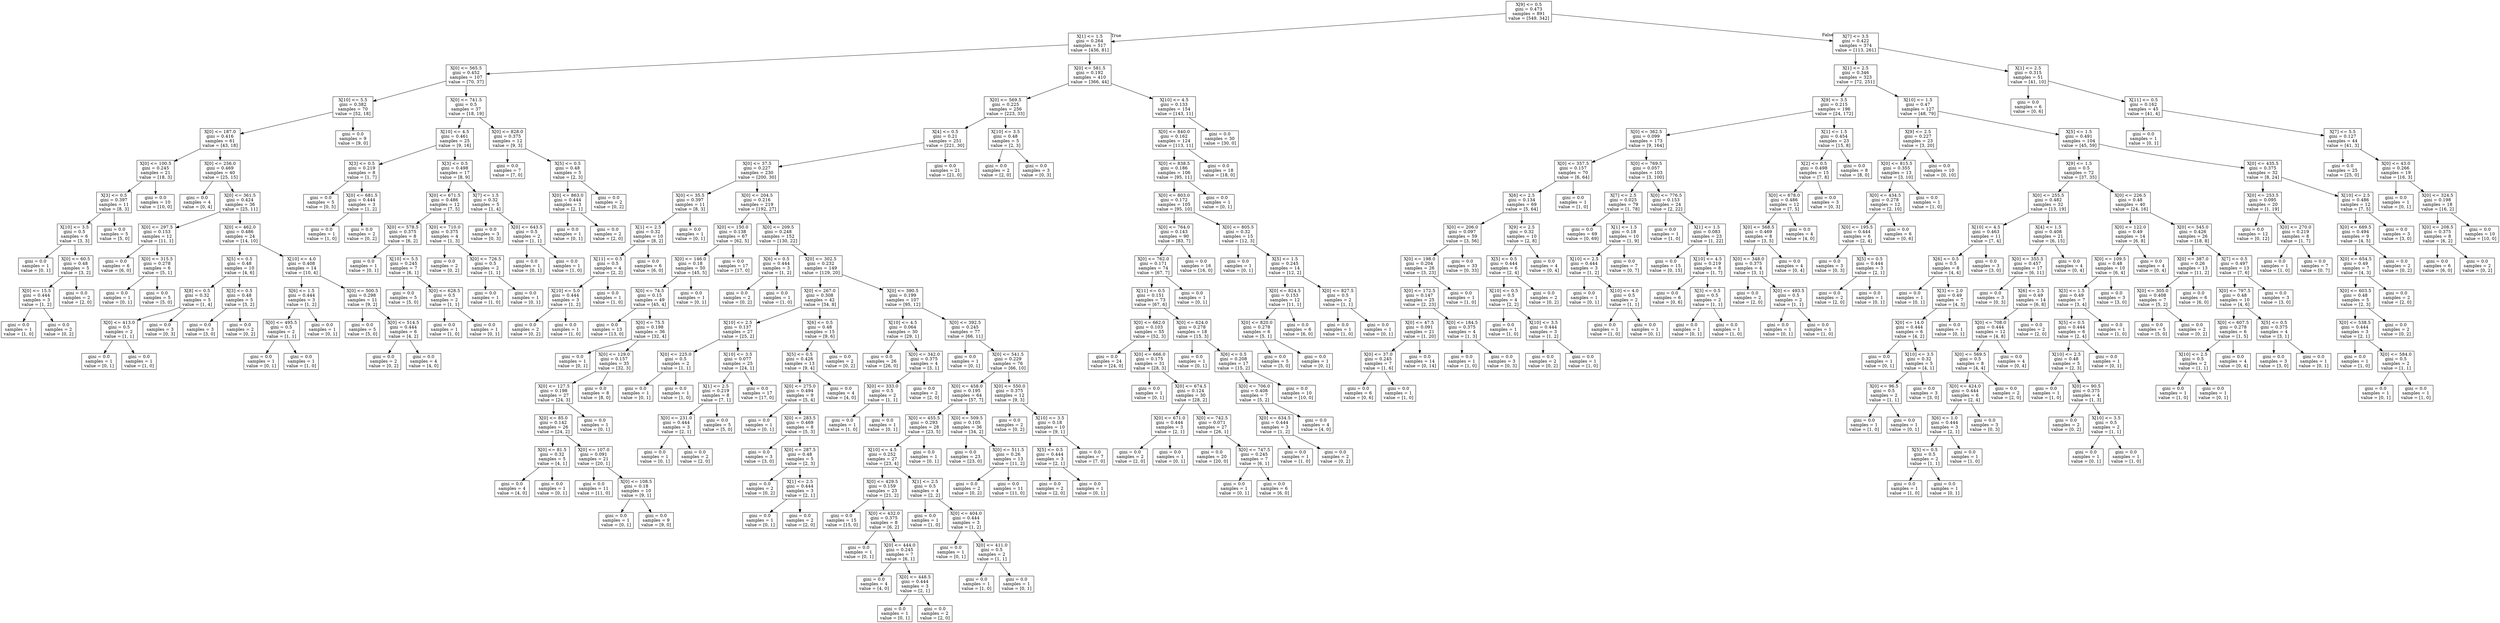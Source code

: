 digraph Tree {
node [shape=box] ;
0 [label="X[9] <= 0.5\ngini = 0.473\nsamples = 891\nvalue = [549, 342]"] ;
1 [label="X[1] <= 1.5\ngini = 0.264\nsamples = 517\nvalue = [436, 81]"] ;
0 -> 1 [labeldistance=2.5, labelangle=45, headlabel="True"] ;
2 [label="X[0] <= 565.5\ngini = 0.452\nsamples = 107\nvalue = [70, 37]"] ;
1 -> 2 ;
3 [label="X[10] <= 5.5\ngini = 0.382\nsamples = 70\nvalue = [52, 18]"] ;
2 -> 3 ;
4 [label="X[0] <= 187.0\ngini = 0.416\nsamples = 61\nvalue = [43, 18]"] ;
3 -> 4 ;
5 [label="X[0] <= 100.5\ngini = 0.245\nsamples = 21\nvalue = [18, 3]"] ;
4 -> 5 ;
6 [label="X[3] <= 0.5\ngini = 0.397\nsamples = 11\nvalue = [8, 3]"] ;
5 -> 6 ;
7 [label="X[10] <= 3.5\ngini = 0.5\nsamples = 6\nvalue = [3, 3]"] ;
6 -> 7 ;
8 [label="gini = 0.0\nsamples = 1\nvalue = [0, 1]"] ;
7 -> 8 ;
9 [label="X[0] <= 60.5\ngini = 0.48\nsamples = 5\nvalue = [3, 2]"] ;
7 -> 9 ;
10 [label="X[0] <= 15.5\ngini = 0.444\nsamples = 3\nvalue = [1, 2]"] ;
9 -> 10 ;
11 [label="gini = 0.0\nsamples = 1\nvalue = [1, 0]"] ;
10 -> 11 ;
12 [label="gini = 0.0\nsamples = 2\nvalue = [0, 2]"] ;
10 -> 12 ;
13 [label="gini = 0.0\nsamples = 2\nvalue = [2, 0]"] ;
9 -> 13 ;
14 [label="gini = 0.0\nsamples = 5\nvalue = [5, 0]"] ;
6 -> 14 ;
15 [label="gini = 0.0\nsamples = 10\nvalue = [10, 0]"] ;
5 -> 15 ;
16 [label="X[0] <= 256.0\ngini = 0.469\nsamples = 40\nvalue = [25, 15]"] ;
4 -> 16 ;
17 [label="gini = 0.0\nsamples = 4\nvalue = [0, 4]"] ;
16 -> 17 ;
18 [label="X[0] <= 361.5\ngini = 0.424\nsamples = 36\nvalue = [25, 11]"] ;
16 -> 18 ;
19 [label="X[0] <= 297.5\ngini = 0.153\nsamples = 12\nvalue = [11, 1]"] ;
18 -> 19 ;
20 [label="gini = 0.0\nsamples = 6\nvalue = [6, 0]"] ;
19 -> 20 ;
21 [label="X[0] <= 315.5\ngini = 0.278\nsamples = 6\nvalue = [5, 1]"] ;
19 -> 21 ;
22 [label="gini = 0.0\nsamples = 1\nvalue = [0, 1]"] ;
21 -> 22 ;
23 [label="gini = 0.0\nsamples = 5\nvalue = [5, 0]"] ;
21 -> 23 ;
24 [label="X[0] <= 462.0\ngini = 0.486\nsamples = 24\nvalue = [14, 10]"] ;
18 -> 24 ;
25 [label="X[5] <= 0.5\ngini = 0.48\nsamples = 10\nvalue = [4, 6]"] ;
24 -> 25 ;
26 [label="X[8] <= 0.5\ngini = 0.32\nsamples = 5\nvalue = [1, 4]"] ;
25 -> 26 ;
27 [label="X[0] <= 413.0\ngini = 0.5\nsamples = 2\nvalue = [1, 1]"] ;
26 -> 27 ;
28 [label="gini = 0.0\nsamples = 1\nvalue = [0, 1]"] ;
27 -> 28 ;
29 [label="gini = 0.0\nsamples = 1\nvalue = [1, 0]"] ;
27 -> 29 ;
30 [label="gini = 0.0\nsamples = 3\nvalue = [0, 3]"] ;
26 -> 30 ;
31 [label="X[3] <= 0.5\ngini = 0.48\nsamples = 5\nvalue = [3, 2]"] ;
25 -> 31 ;
32 [label="gini = 0.0\nsamples = 3\nvalue = [3, 0]"] ;
31 -> 32 ;
33 [label="gini = 0.0\nsamples = 2\nvalue = [0, 2]"] ;
31 -> 33 ;
34 [label="X[10] <= 4.0\ngini = 0.408\nsamples = 14\nvalue = [10, 4]"] ;
24 -> 34 ;
35 [label="X[6] <= 1.5\ngini = 0.444\nsamples = 3\nvalue = [1, 2]"] ;
34 -> 35 ;
36 [label="X[0] <= 495.5\ngini = 0.5\nsamples = 2\nvalue = [1, 1]"] ;
35 -> 36 ;
37 [label="gini = 0.0\nsamples = 1\nvalue = [0, 1]"] ;
36 -> 37 ;
38 [label="gini = 0.0\nsamples = 1\nvalue = [1, 0]"] ;
36 -> 38 ;
39 [label="gini = 0.0\nsamples = 1\nvalue = [0, 1]"] ;
35 -> 39 ;
40 [label="X[0] <= 500.5\ngini = 0.298\nsamples = 11\nvalue = [9, 2]"] ;
34 -> 40 ;
41 [label="gini = 0.0\nsamples = 5\nvalue = [5, 0]"] ;
40 -> 41 ;
42 [label="X[0] <= 514.5\ngini = 0.444\nsamples = 6\nvalue = [4, 2]"] ;
40 -> 42 ;
43 [label="gini = 0.0\nsamples = 2\nvalue = [0, 2]"] ;
42 -> 43 ;
44 [label="gini = 0.0\nsamples = 4\nvalue = [4, 0]"] ;
42 -> 44 ;
45 [label="gini = 0.0\nsamples = 9\nvalue = [9, 0]"] ;
3 -> 45 ;
46 [label="X[0] <= 741.5\ngini = 0.5\nsamples = 37\nvalue = [18, 19]"] ;
2 -> 46 ;
47 [label="X[10] <= 4.5\ngini = 0.461\nsamples = 25\nvalue = [9, 16]"] ;
46 -> 47 ;
48 [label="X[3] <= 0.5\ngini = 0.219\nsamples = 8\nvalue = [1, 7]"] ;
47 -> 48 ;
49 [label="gini = 0.0\nsamples = 5\nvalue = [0, 5]"] ;
48 -> 49 ;
50 [label="X[0] <= 681.5\ngini = 0.444\nsamples = 3\nvalue = [1, 2]"] ;
48 -> 50 ;
51 [label="gini = 0.0\nsamples = 1\nvalue = [1, 0]"] ;
50 -> 51 ;
52 [label="gini = 0.0\nsamples = 2\nvalue = [0, 2]"] ;
50 -> 52 ;
53 [label="X[3] <= 0.5\ngini = 0.498\nsamples = 17\nvalue = [8, 9]"] ;
47 -> 53 ;
54 [label="X[0] <= 671.5\ngini = 0.486\nsamples = 12\nvalue = [7, 5]"] ;
53 -> 54 ;
55 [label="X[0] <= 578.5\ngini = 0.375\nsamples = 8\nvalue = [6, 2]"] ;
54 -> 55 ;
56 [label="gini = 0.0\nsamples = 1\nvalue = [0, 1]"] ;
55 -> 56 ;
57 [label="X[10] <= 5.5\ngini = 0.245\nsamples = 7\nvalue = [6, 1]"] ;
55 -> 57 ;
58 [label="gini = 0.0\nsamples = 5\nvalue = [5, 0]"] ;
57 -> 58 ;
59 [label="X[0] <= 628.5\ngini = 0.5\nsamples = 2\nvalue = [1, 1]"] ;
57 -> 59 ;
60 [label="gini = 0.0\nsamples = 1\nvalue = [1, 0]"] ;
59 -> 60 ;
61 [label="gini = 0.0\nsamples = 1\nvalue = [0, 1]"] ;
59 -> 61 ;
62 [label="X[0] <= 710.0\ngini = 0.375\nsamples = 4\nvalue = [1, 3]"] ;
54 -> 62 ;
63 [label="gini = 0.0\nsamples = 2\nvalue = [0, 2]"] ;
62 -> 63 ;
64 [label="X[0] <= 726.5\ngini = 0.5\nsamples = 2\nvalue = [1, 1]"] ;
62 -> 64 ;
65 [label="gini = 0.0\nsamples = 1\nvalue = [1, 0]"] ;
64 -> 65 ;
66 [label="gini = 0.0\nsamples = 1\nvalue = [0, 1]"] ;
64 -> 66 ;
67 [label="X[7] <= 1.5\ngini = 0.32\nsamples = 5\nvalue = [1, 4]"] ;
53 -> 67 ;
68 [label="gini = 0.0\nsamples = 3\nvalue = [0, 3]"] ;
67 -> 68 ;
69 [label="X[0] <= 643.5\ngini = 0.5\nsamples = 2\nvalue = [1, 1]"] ;
67 -> 69 ;
70 [label="gini = 0.0\nsamples = 1\nvalue = [0, 1]"] ;
69 -> 70 ;
71 [label="gini = 0.0\nsamples = 1\nvalue = [1, 0]"] ;
69 -> 71 ;
72 [label="X[0] <= 828.0\ngini = 0.375\nsamples = 12\nvalue = [9, 3]"] ;
46 -> 72 ;
73 [label="gini = 0.0\nsamples = 7\nvalue = [7, 0]"] ;
72 -> 73 ;
74 [label="X[5] <= 0.5\ngini = 0.48\nsamples = 5\nvalue = [2, 3]"] ;
72 -> 74 ;
75 [label="X[0] <= 863.0\ngini = 0.444\nsamples = 3\nvalue = [2, 1]"] ;
74 -> 75 ;
76 [label="gini = 0.0\nsamples = 1\nvalue = [0, 1]"] ;
75 -> 76 ;
77 [label="gini = 0.0\nsamples = 2\nvalue = [2, 0]"] ;
75 -> 77 ;
78 [label="gini = 0.0\nsamples = 2\nvalue = [0, 2]"] ;
74 -> 78 ;
79 [label="X[0] <= 581.5\ngini = 0.192\nsamples = 410\nvalue = [366, 44]"] ;
1 -> 79 ;
80 [label="X[0] <= 569.5\ngini = 0.225\nsamples = 256\nvalue = [223, 33]"] ;
79 -> 80 ;
81 [label="X[4] <= 0.5\ngini = 0.21\nsamples = 251\nvalue = [221, 30]"] ;
80 -> 81 ;
82 [label="X[0] <= 37.5\ngini = 0.227\nsamples = 230\nvalue = [200, 30]"] ;
81 -> 82 ;
83 [label="X[0] <= 35.5\ngini = 0.397\nsamples = 11\nvalue = [8, 3]"] ;
82 -> 83 ;
84 [label="X[1] <= 2.5\ngini = 0.32\nsamples = 10\nvalue = [8, 2]"] ;
83 -> 84 ;
85 [label="X[11] <= 0.5\ngini = 0.5\nsamples = 4\nvalue = [2, 2]"] ;
84 -> 85 ;
86 [label="X[10] <= 5.0\ngini = 0.444\nsamples = 3\nvalue = [1, 2]"] ;
85 -> 86 ;
87 [label="gini = 0.0\nsamples = 2\nvalue = [0, 2]"] ;
86 -> 87 ;
88 [label="gini = 0.0\nsamples = 1\nvalue = [1, 0]"] ;
86 -> 88 ;
89 [label="gini = 0.0\nsamples = 1\nvalue = [1, 0]"] ;
85 -> 89 ;
90 [label="gini = 0.0\nsamples = 6\nvalue = [6, 0]"] ;
84 -> 90 ;
91 [label="gini = 0.0\nsamples = 1\nvalue = [0, 1]"] ;
83 -> 91 ;
92 [label="X[0] <= 204.5\ngini = 0.216\nsamples = 219\nvalue = [192, 27]"] ;
82 -> 92 ;
93 [label="X[0] <= 150.0\ngini = 0.138\nsamples = 67\nvalue = [62, 5]"] ;
92 -> 93 ;
94 [label="X[0] <= 146.0\ngini = 0.18\nsamples = 50\nvalue = [45, 5]"] ;
93 -> 94 ;
95 [label="X[0] <= 74.5\ngini = 0.15\nsamples = 49\nvalue = [45, 4]"] ;
94 -> 95 ;
96 [label="gini = 0.0\nsamples = 13\nvalue = [13, 0]"] ;
95 -> 96 ;
97 [label="X[0] <= 75.5\ngini = 0.198\nsamples = 36\nvalue = [32, 4]"] ;
95 -> 97 ;
98 [label="gini = 0.0\nsamples = 1\nvalue = [0, 1]"] ;
97 -> 98 ;
99 [label="X[0] <= 129.0\ngini = 0.157\nsamples = 35\nvalue = [32, 3]"] ;
97 -> 99 ;
100 [label="X[0] <= 127.5\ngini = 0.198\nsamples = 27\nvalue = [24, 3]"] ;
99 -> 100 ;
101 [label="X[0] <= 85.0\ngini = 0.142\nsamples = 26\nvalue = [24, 2]"] ;
100 -> 101 ;
102 [label="X[0] <= 81.5\ngini = 0.32\nsamples = 5\nvalue = [4, 1]"] ;
101 -> 102 ;
103 [label="gini = 0.0\nsamples = 4\nvalue = [4, 0]"] ;
102 -> 103 ;
104 [label="gini = 0.0\nsamples = 1\nvalue = [0, 1]"] ;
102 -> 104 ;
105 [label="X[0] <= 107.0\ngini = 0.091\nsamples = 21\nvalue = [20, 1]"] ;
101 -> 105 ;
106 [label="gini = 0.0\nsamples = 11\nvalue = [11, 0]"] ;
105 -> 106 ;
107 [label="X[0] <= 108.5\ngini = 0.18\nsamples = 10\nvalue = [9, 1]"] ;
105 -> 107 ;
108 [label="gini = 0.0\nsamples = 1\nvalue = [0, 1]"] ;
107 -> 108 ;
109 [label="gini = 0.0\nsamples = 9\nvalue = [9, 0]"] ;
107 -> 109 ;
110 [label="gini = 0.0\nsamples = 1\nvalue = [0, 1]"] ;
100 -> 110 ;
111 [label="gini = 0.0\nsamples = 8\nvalue = [8, 0]"] ;
99 -> 111 ;
112 [label="gini = 0.0\nsamples = 1\nvalue = [0, 1]"] ;
94 -> 112 ;
113 [label="gini = 0.0\nsamples = 17\nvalue = [17, 0]"] ;
93 -> 113 ;
114 [label="X[0] <= 209.5\ngini = 0.248\nsamples = 152\nvalue = [130, 22]"] ;
92 -> 114 ;
115 [label="X[6] <= 0.5\ngini = 0.444\nsamples = 3\nvalue = [1, 2]"] ;
114 -> 115 ;
116 [label="gini = 0.0\nsamples = 2\nvalue = [0, 2]"] ;
115 -> 116 ;
117 [label="gini = 0.0\nsamples = 1\nvalue = [1, 0]"] ;
115 -> 117 ;
118 [label="X[0] <= 302.5\ngini = 0.232\nsamples = 149\nvalue = [129, 20]"] ;
114 -> 118 ;
119 [label="X[0] <= 267.0\ngini = 0.308\nsamples = 42\nvalue = [34, 8]"] ;
118 -> 119 ;
120 [label="X[10] <= 2.5\ngini = 0.137\nsamples = 27\nvalue = [25, 2]"] ;
119 -> 120 ;
121 [label="X[0] <= 225.0\ngini = 0.5\nsamples = 2\nvalue = [1, 1]"] ;
120 -> 121 ;
122 [label="gini = 0.0\nsamples = 1\nvalue = [0, 1]"] ;
121 -> 122 ;
123 [label="gini = 0.0\nsamples = 1\nvalue = [1, 0]"] ;
121 -> 123 ;
124 [label="X[10] <= 3.5\ngini = 0.077\nsamples = 25\nvalue = [24, 1]"] ;
120 -> 124 ;
125 [label="X[1] <= 2.5\ngini = 0.219\nsamples = 8\nvalue = [7, 1]"] ;
124 -> 125 ;
126 [label="X[0] <= 231.0\ngini = 0.444\nsamples = 3\nvalue = [2, 1]"] ;
125 -> 126 ;
127 [label="gini = 0.0\nsamples = 1\nvalue = [0, 1]"] ;
126 -> 127 ;
128 [label="gini = 0.0\nsamples = 2\nvalue = [2, 0]"] ;
126 -> 128 ;
129 [label="gini = 0.0\nsamples = 5\nvalue = [5, 0]"] ;
125 -> 129 ;
130 [label="gini = 0.0\nsamples = 17\nvalue = [17, 0]"] ;
124 -> 130 ;
131 [label="X[6] <= 0.5\ngini = 0.48\nsamples = 15\nvalue = [9, 6]"] ;
119 -> 131 ;
132 [label="X[5] <= 0.5\ngini = 0.426\nsamples = 13\nvalue = [9, 4]"] ;
131 -> 132 ;
133 [label="X[0] <= 275.0\ngini = 0.494\nsamples = 9\nvalue = [5, 4]"] ;
132 -> 133 ;
134 [label="gini = 0.0\nsamples = 1\nvalue = [0, 1]"] ;
133 -> 134 ;
135 [label="X[0] <= 283.5\ngini = 0.469\nsamples = 8\nvalue = [5, 3]"] ;
133 -> 135 ;
136 [label="gini = 0.0\nsamples = 3\nvalue = [3, 0]"] ;
135 -> 136 ;
137 [label="X[0] <= 287.5\ngini = 0.48\nsamples = 5\nvalue = [2, 3]"] ;
135 -> 137 ;
138 [label="gini = 0.0\nsamples = 2\nvalue = [0, 2]"] ;
137 -> 138 ;
139 [label="X[1] <= 2.5\ngini = 0.444\nsamples = 3\nvalue = [2, 1]"] ;
137 -> 139 ;
140 [label="gini = 0.0\nsamples = 1\nvalue = [0, 1]"] ;
139 -> 140 ;
141 [label="gini = 0.0\nsamples = 2\nvalue = [2, 0]"] ;
139 -> 141 ;
142 [label="gini = 0.0\nsamples = 4\nvalue = [4, 0]"] ;
132 -> 142 ;
143 [label="gini = 0.0\nsamples = 2\nvalue = [0, 2]"] ;
131 -> 143 ;
144 [label="X[0] <= 390.5\ngini = 0.199\nsamples = 107\nvalue = [95, 12]"] ;
118 -> 144 ;
145 [label="X[10] <= 4.5\ngini = 0.064\nsamples = 30\nvalue = [29, 1]"] ;
144 -> 145 ;
146 [label="gini = 0.0\nsamples = 26\nvalue = [26, 0]"] ;
145 -> 146 ;
147 [label="X[0] <= 342.0\ngini = 0.375\nsamples = 4\nvalue = [3, 1]"] ;
145 -> 147 ;
148 [label="X[0] <= 333.0\ngini = 0.5\nsamples = 2\nvalue = [1, 1]"] ;
147 -> 148 ;
149 [label="gini = 0.0\nsamples = 1\nvalue = [1, 0]"] ;
148 -> 149 ;
150 [label="gini = 0.0\nsamples = 1\nvalue = [0, 1]"] ;
148 -> 150 ;
151 [label="gini = 0.0\nsamples = 2\nvalue = [2, 0]"] ;
147 -> 151 ;
152 [label="X[0] <= 392.5\ngini = 0.245\nsamples = 77\nvalue = [66, 11]"] ;
144 -> 152 ;
153 [label="gini = 0.0\nsamples = 1\nvalue = [0, 1]"] ;
152 -> 153 ;
154 [label="X[0] <= 541.5\ngini = 0.229\nsamples = 76\nvalue = [66, 10]"] ;
152 -> 154 ;
155 [label="X[0] <= 458.0\ngini = 0.195\nsamples = 64\nvalue = [57, 7]"] ;
154 -> 155 ;
156 [label="X[0] <= 455.5\ngini = 0.293\nsamples = 28\nvalue = [23, 5]"] ;
155 -> 156 ;
157 [label="X[10] <= 4.5\ngini = 0.252\nsamples = 27\nvalue = [23, 4]"] ;
156 -> 157 ;
158 [label="X[0] <= 429.5\ngini = 0.159\nsamples = 23\nvalue = [21, 2]"] ;
157 -> 158 ;
159 [label="gini = 0.0\nsamples = 15\nvalue = [15, 0]"] ;
158 -> 159 ;
160 [label="X[0] <= 432.0\ngini = 0.375\nsamples = 8\nvalue = [6, 2]"] ;
158 -> 160 ;
161 [label="gini = 0.0\nsamples = 1\nvalue = [0, 1]"] ;
160 -> 161 ;
162 [label="X[0] <= 444.0\ngini = 0.245\nsamples = 7\nvalue = [6, 1]"] ;
160 -> 162 ;
163 [label="gini = 0.0\nsamples = 4\nvalue = [4, 0]"] ;
162 -> 163 ;
164 [label="X[0] <= 448.5\ngini = 0.444\nsamples = 3\nvalue = [2, 1]"] ;
162 -> 164 ;
165 [label="gini = 0.0\nsamples = 1\nvalue = [0, 1]"] ;
164 -> 165 ;
166 [label="gini = 0.0\nsamples = 2\nvalue = [2, 0]"] ;
164 -> 166 ;
167 [label="X[1] <= 2.5\ngini = 0.5\nsamples = 4\nvalue = [2, 2]"] ;
157 -> 167 ;
168 [label="gini = 0.0\nsamples = 1\nvalue = [1, 0]"] ;
167 -> 168 ;
169 [label="X[0] <= 404.0\ngini = 0.444\nsamples = 3\nvalue = [1, 2]"] ;
167 -> 169 ;
170 [label="gini = 0.0\nsamples = 1\nvalue = [0, 1]"] ;
169 -> 170 ;
171 [label="X[0] <= 411.0\ngini = 0.5\nsamples = 2\nvalue = [1, 1]"] ;
169 -> 171 ;
172 [label="gini = 0.0\nsamples = 1\nvalue = [1, 0]"] ;
171 -> 172 ;
173 [label="gini = 0.0\nsamples = 1\nvalue = [0, 1]"] ;
171 -> 173 ;
174 [label="gini = 0.0\nsamples = 1\nvalue = [0, 1]"] ;
156 -> 174 ;
175 [label="X[0] <= 509.5\ngini = 0.105\nsamples = 36\nvalue = [34, 2]"] ;
155 -> 175 ;
176 [label="gini = 0.0\nsamples = 23\nvalue = [23, 0]"] ;
175 -> 176 ;
177 [label="X[0] <= 511.5\ngini = 0.26\nsamples = 13\nvalue = [11, 2]"] ;
175 -> 177 ;
178 [label="gini = 0.0\nsamples = 2\nvalue = [0, 2]"] ;
177 -> 178 ;
179 [label="gini = 0.0\nsamples = 11\nvalue = [11, 0]"] ;
177 -> 179 ;
180 [label="X[0] <= 550.0\ngini = 0.375\nsamples = 12\nvalue = [9, 3]"] ;
154 -> 180 ;
181 [label="gini = 0.0\nsamples = 2\nvalue = [0, 2]"] ;
180 -> 181 ;
182 [label="X[10] <= 3.5\ngini = 0.18\nsamples = 10\nvalue = [9, 1]"] ;
180 -> 182 ;
183 [label="X[5] <= 0.5\ngini = 0.444\nsamples = 3\nvalue = [2, 1]"] ;
182 -> 183 ;
184 [label="gini = 0.0\nsamples = 2\nvalue = [2, 0]"] ;
183 -> 184 ;
185 [label="gini = 0.0\nsamples = 1\nvalue = [0, 1]"] ;
183 -> 185 ;
186 [label="gini = 0.0\nsamples = 7\nvalue = [7, 0]"] ;
182 -> 186 ;
187 [label="gini = 0.0\nsamples = 21\nvalue = [21, 0]"] ;
81 -> 187 ;
188 [label="X[10] <= 3.5\ngini = 0.48\nsamples = 5\nvalue = [2, 3]"] ;
80 -> 188 ;
189 [label="gini = 0.0\nsamples = 2\nvalue = [2, 0]"] ;
188 -> 189 ;
190 [label="gini = 0.0\nsamples = 3\nvalue = [0, 3]"] ;
188 -> 190 ;
191 [label="X[10] <= 4.5\ngini = 0.133\nsamples = 154\nvalue = [143, 11]"] ;
79 -> 191 ;
192 [label="X[0] <= 840.0\ngini = 0.162\nsamples = 124\nvalue = [113, 11]"] ;
191 -> 192 ;
193 [label="X[0] <= 838.5\ngini = 0.186\nsamples = 106\nvalue = [95, 11]"] ;
192 -> 193 ;
194 [label="X[0] <= 803.0\ngini = 0.172\nsamples = 105\nvalue = [95, 10]"] ;
193 -> 194 ;
195 [label="X[0] <= 764.0\ngini = 0.143\nsamples = 90\nvalue = [83, 7]"] ;
194 -> 195 ;
196 [label="X[0] <= 762.0\ngini = 0.171\nsamples = 74\nvalue = [67, 7]"] ;
195 -> 196 ;
197 [label="X[11] <= 0.5\ngini = 0.151\nsamples = 73\nvalue = [67, 6]"] ;
196 -> 197 ;
198 [label="X[0] <= 662.0\ngini = 0.103\nsamples = 55\nvalue = [52, 3]"] ;
197 -> 198 ;
199 [label="gini = 0.0\nsamples = 24\nvalue = [24, 0]"] ;
198 -> 199 ;
200 [label="X[0] <= 666.0\ngini = 0.175\nsamples = 31\nvalue = [28, 3]"] ;
198 -> 200 ;
201 [label="gini = 0.0\nsamples = 1\nvalue = [0, 1]"] ;
200 -> 201 ;
202 [label="X[0] <= 674.5\ngini = 0.124\nsamples = 30\nvalue = [28, 2]"] ;
200 -> 202 ;
203 [label="X[0] <= 671.0\ngini = 0.444\nsamples = 3\nvalue = [2, 1]"] ;
202 -> 203 ;
204 [label="gini = 0.0\nsamples = 2\nvalue = [2, 0]"] ;
203 -> 204 ;
205 [label="gini = 0.0\nsamples = 1\nvalue = [0, 1]"] ;
203 -> 205 ;
206 [label="X[0] <= 742.5\ngini = 0.071\nsamples = 27\nvalue = [26, 1]"] ;
202 -> 206 ;
207 [label="gini = 0.0\nsamples = 20\nvalue = [20, 0]"] ;
206 -> 207 ;
208 [label="X[0] <= 747.5\ngini = 0.245\nsamples = 7\nvalue = [6, 1]"] ;
206 -> 208 ;
209 [label="gini = 0.0\nsamples = 1\nvalue = [0, 1]"] ;
208 -> 209 ;
210 [label="gini = 0.0\nsamples = 6\nvalue = [6, 0]"] ;
208 -> 210 ;
211 [label="X[0] <= 624.0\ngini = 0.278\nsamples = 18\nvalue = [15, 3]"] ;
197 -> 211 ;
212 [label="gini = 0.0\nsamples = 1\nvalue = [0, 1]"] ;
211 -> 212 ;
213 [label="X[6] <= 0.5\ngini = 0.208\nsamples = 17\nvalue = [15, 2]"] ;
211 -> 213 ;
214 [label="X[0] <= 706.0\ngini = 0.408\nsamples = 7\nvalue = [5, 2]"] ;
213 -> 214 ;
215 [label="X[0] <= 634.5\ngini = 0.444\nsamples = 3\nvalue = [1, 2]"] ;
214 -> 215 ;
216 [label="gini = 0.0\nsamples = 1\nvalue = [1, 0]"] ;
215 -> 216 ;
217 [label="gini = 0.0\nsamples = 2\nvalue = [0, 2]"] ;
215 -> 217 ;
218 [label="gini = 0.0\nsamples = 4\nvalue = [4, 0]"] ;
214 -> 218 ;
219 [label="gini = 0.0\nsamples = 10\nvalue = [10, 0]"] ;
213 -> 219 ;
220 [label="gini = 0.0\nsamples = 1\nvalue = [0, 1]"] ;
196 -> 220 ;
221 [label="gini = 0.0\nsamples = 16\nvalue = [16, 0]"] ;
195 -> 221 ;
222 [label="X[0] <= 805.5\ngini = 0.32\nsamples = 15\nvalue = [12, 3]"] ;
194 -> 222 ;
223 [label="gini = 0.0\nsamples = 1\nvalue = [0, 1]"] ;
222 -> 223 ;
224 [label="X[5] <= 1.5\ngini = 0.245\nsamples = 14\nvalue = [12, 2]"] ;
222 -> 224 ;
225 [label="X[0] <= 824.5\ngini = 0.153\nsamples = 12\nvalue = [11, 1]"] ;
224 -> 225 ;
226 [label="X[0] <= 820.0\ngini = 0.278\nsamples = 6\nvalue = [5, 1]"] ;
225 -> 226 ;
227 [label="gini = 0.0\nsamples = 5\nvalue = [5, 0]"] ;
226 -> 227 ;
228 [label="gini = 0.0\nsamples = 1\nvalue = [0, 1]"] ;
226 -> 228 ;
229 [label="gini = 0.0\nsamples = 6\nvalue = [6, 0]"] ;
225 -> 229 ;
230 [label="X[0] <= 827.5\ngini = 0.5\nsamples = 2\nvalue = [1, 1]"] ;
224 -> 230 ;
231 [label="gini = 0.0\nsamples = 1\nvalue = [1, 0]"] ;
230 -> 231 ;
232 [label="gini = 0.0\nsamples = 1\nvalue = [0, 1]"] ;
230 -> 232 ;
233 [label="gini = 0.0\nsamples = 1\nvalue = [0, 1]"] ;
193 -> 233 ;
234 [label="gini = 0.0\nsamples = 18\nvalue = [18, 0]"] ;
192 -> 234 ;
235 [label="gini = 0.0\nsamples = 30\nvalue = [30, 0]"] ;
191 -> 235 ;
236 [label="X[7] <= 3.5\ngini = 0.422\nsamples = 374\nvalue = [113, 261]"] ;
0 -> 236 [labeldistance=2.5, labelangle=-45, headlabel="False"] ;
237 [label="X[1] <= 2.5\ngini = 0.346\nsamples = 323\nvalue = [72, 251]"] ;
236 -> 237 ;
238 [label="X[9] <= 3.5\ngini = 0.215\nsamples = 196\nvalue = [24, 172]"] ;
237 -> 238 ;
239 [label="X[0] <= 362.5\ngini = 0.099\nsamples = 173\nvalue = [9, 164]"] ;
238 -> 239 ;
240 [label="X[0] <= 357.5\ngini = 0.157\nsamples = 70\nvalue = [6, 64]"] ;
239 -> 240 ;
241 [label="X[6] <= 2.5\ngini = 0.134\nsamples = 69\nvalue = [5, 64]"] ;
240 -> 241 ;
242 [label="X[0] <= 206.0\ngini = 0.097\nsamples = 59\nvalue = [3, 56]"] ;
241 -> 242 ;
243 [label="X[0] <= 198.0\ngini = 0.204\nsamples = 26\nvalue = [3, 23]"] ;
242 -> 243 ;
244 [label="X[0] <= 172.5\ngini = 0.147\nsamples = 25\nvalue = [2, 23]"] ;
243 -> 244 ;
245 [label="X[0] <= 47.5\ngini = 0.091\nsamples = 21\nvalue = [1, 20]"] ;
244 -> 245 ;
246 [label="X[0] <= 37.0\ngini = 0.245\nsamples = 7\nvalue = [1, 6]"] ;
245 -> 246 ;
247 [label="gini = 0.0\nsamples = 6\nvalue = [0, 6]"] ;
246 -> 247 ;
248 [label="gini = 0.0\nsamples = 1\nvalue = [1, 0]"] ;
246 -> 248 ;
249 [label="gini = 0.0\nsamples = 14\nvalue = [0, 14]"] ;
245 -> 249 ;
250 [label="X[0] <= 184.5\ngini = 0.375\nsamples = 4\nvalue = [1, 3]"] ;
244 -> 250 ;
251 [label="gini = 0.0\nsamples = 1\nvalue = [1, 0]"] ;
250 -> 251 ;
252 [label="gini = 0.0\nsamples = 3\nvalue = [0, 3]"] ;
250 -> 252 ;
253 [label="gini = 0.0\nsamples = 1\nvalue = [1, 0]"] ;
243 -> 253 ;
254 [label="gini = 0.0\nsamples = 33\nvalue = [0, 33]"] ;
242 -> 254 ;
255 [label="X[9] <= 2.5\ngini = 0.32\nsamples = 10\nvalue = [2, 8]"] ;
241 -> 255 ;
256 [label="X[5] <= 0.5\ngini = 0.444\nsamples = 6\nvalue = [2, 4]"] ;
255 -> 256 ;
257 [label="X[10] <= 0.5\ngini = 0.5\nsamples = 4\nvalue = [2, 2]"] ;
256 -> 257 ;
258 [label="gini = 0.0\nsamples = 1\nvalue = [1, 0]"] ;
257 -> 258 ;
259 [label="X[10] <= 3.5\ngini = 0.444\nsamples = 3\nvalue = [1, 2]"] ;
257 -> 259 ;
260 [label="gini = 0.0\nsamples = 2\nvalue = [0, 2]"] ;
259 -> 260 ;
261 [label="gini = 0.0\nsamples = 1\nvalue = [1, 0]"] ;
259 -> 261 ;
262 [label="gini = 0.0\nsamples = 2\nvalue = [0, 2]"] ;
256 -> 262 ;
263 [label="gini = 0.0\nsamples = 4\nvalue = [0, 4]"] ;
255 -> 263 ;
264 [label="gini = 0.0\nsamples = 1\nvalue = [1, 0]"] ;
240 -> 264 ;
265 [label="X[0] <= 769.5\ngini = 0.057\nsamples = 103\nvalue = [3, 100]"] ;
239 -> 265 ;
266 [label="X[7] <= 2.5\ngini = 0.025\nsamples = 79\nvalue = [1, 78]"] ;
265 -> 266 ;
267 [label="gini = 0.0\nsamples = 69\nvalue = [0, 69]"] ;
266 -> 267 ;
268 [label="X[1] <= 1.5\ngini = 0.18\nsamples = 10\nvalue = [1, 9]"] ;
266 -> 268 ;
269 [label="X[10] <= 2.5\ngini = 0.444\nsamples = 3\nvalue = [1, 2]"] ;
268 -> 269 ;
270 [label="gini = 0.0\nsamples = 1\nvalue = [0, 1]"] ;
269 -> 270 ;
271 [label="X[10] <= 4.0\ngini = 0.5\nsamples = 2\nvalue = [1, 1]"] ;
269 -> 271 ;
272 [label="gini = 0.0\nsamples = 1\nvalue = [1, 0]"] ;
271 -> 272 ;
273 [label="gini = 0.0\nsamples = 1\nvalue = [0, 1]"] ;
271 -> 273 ;
274 [label="gini = 0.0\nsamples = 7\nvalue = [0, 7]"] ;
268 -> 274 ;
275 [label="X[0] <= 776.5\ngini = 0.153\nsamples = 24\nvalue = [2, 22]"] ;
265 -> 275 ;
276 [label="gini = 0.0\nsamples = 1\nvalue = [1, 0]"] ;
275 -> 276 ;
277 [label="X[1] <= 1.5\ngini = 0.083\nsamples = 23\nvalue = [1, 22]"] ;
275 -> 277 ;
278 [label="gini = 0.0\nsamples = 15\nvalue = [0, 15]"] ;
277 -> 278 ;
279 [label="X[10] <= 4.5\ngini = 0.219\nsamples = 8\nvalue = [1, 7]"] ;
277 -> 279 ;
280 [label="gini = 0.0\nsamples = 6\nvalue = [0, 6]"] ;
279 -> 280 ;
281 [label="X[3] <= 0.5\ngini = 0.5\nsamples = 2\nvalue = [1, 1]"] ;
279 -> 281 ;
282 [label="gini = 0.0\nsamples = 1\nvalue = [0, 1]"] ;
281 -> 282 ;
283 [label="gini = 0.0\nsamples = 1\nvalue = [1, 0]"] ;
281 -> 283 ;
284 [label="X[1] <= 1.5\ngini = 0.454\nsamples = 23\nvalue = [15, 8]"] ;
238 -> 284 ;
285 [label="X[2] <= 0.5\ngini = 0.498\nsamples = 15\nvalue = [7, 8]"] ;
284 -> 285 ;
286 [label="X[0] <= 678.0\ngini = 0.486\nsamples = 12\nvalue = [7, 5]"] ;
285 -> 286 ;
287 [label="X[0] <= 568.5\ngini = 0.469\nsamples = 8\nvalue = [3, 5]"] ;
286 -> 287 ;
288 [label="X[0] <= 348.0\ngini = 0.375\nsamples = 4\nvalue = [3, 1]"] ;
287 -> 288 ;
289 [label="gini = 0.0\nsamples = 2\nvalue = [2, 0]"] ;
288 -> 289 ;
290 [label="X[0] <= 493.5\ngini = 0.5\nsamples = 2\nvalue = [1, 1]"] ;
288 -> 290 ;
291 [label="gini = 0.0\nsamples = 1\nvalue = [0, 1]"] ;
290 -> 291 ;
292 [label="gini = 0.0\nsamples = 1\nvalue = [1, 0]"] ;
290 -> 292 ;
293 [label="gini = 0.0\nsamples = 4\nvalue = [0, 4]"] ;
287 -> 293 ;
294 [label="gini = 0.0\nsamples = 4\nvalue = [4, 0]"] ;
286 -> 294 ;
295 [label="gini = 0.0\nsamples = 3\nvalue = [0, 3]"] ;
285 -> 295 ;
296 [label="gini = 0.0\nsamples = 8\nvalue = [8, 0]"] ;
284 -> 296 ;
297 [label="X[10] <= 1.5\ngini = 0.47\nsamples = 127\nvalue = [48, 79]"] ;
237 -> 297 ;
298 [label="X[9] <= 2.5\ngini = 0.227\nsamples = 23\nvalue = [3, 20]"] ;
297 -> 298 ;
299 [label="X[0] <= 815.5\ngini = 0.355\nsamples = 13\nvalue = [3, 10]"] ;
298 -> 299 ;
300 [label="X[0] <= 434.5\ngini = 0.278\nsamples = 12\nvalue = [2, 10]"] ;
299 -> 300 ;
301 [label="X[0] <= 195.5\ngini = 0.444\nsamples = 6\nvalue = [2, 4]"] ;
300 -> 301 ;
302 [label="gini = 0.0\nsamples = 3\nvalue = [0, 3]"] ;
301 -> 302 ;
303 [label="X[5] <= 0.5\ngini = 0.444\nsamples = 3\nvalue = [2, 1]"] ;
301 -> 303 ;
304 [label="gini = 0.0\nsamples = 2\nvalue = [2, 0]"] ;
303 -> 304 ;
305 [label="gini = 0.0\nsamples = 1\nvalue = [0, 1]"] ;
303 -> 305 ;
306 [label="gini = 0.0\nsamples = 6\nvalue = [0, 6]"] ;
300 -> 306 ;
307 [label="gini = 0.0\nsamples = 1\nvalue = [1, 0]"] ;
299 -> 307 ;
308 [label="gini = 0.0\nsamples = 10\nvalue = [0, 10]"] ;
298 -> 308 ;
309 [label="X[5] <= 1.5\ngini = 0.491\nsamples = 104\nvalue = [45, 59]"] ;
297 -> 309 ;
310 [label="X[9] <= 1.5\ngini = 0.5\nsamples = 72\nvalue = [37, 35]"] ;
309 -> 310 ;
311 [label="X[0] <= 255.5\ngini = 0.482\nsamples = 32\nvalue = [13, 19]"] ;
310 -> 311 ;
312 [label="X[10] <= 4.5\ngini = 0.463\nsamples = 11\nvalue = [7, 4]"] ;
311 -> 312 ;
313 [label="X[6] <= 0.5\ngini = 0.5\nsamples = 8\nvalue = [4, 4]"] ;
312 -> 313 ;
314 [label="gini = 0.0\nsamples = 1\nvalue = [0, 1]"] ;
313 -> 314 ;
315 [label="X[3] <= 2.0\ngini = 0.49\nsamples = 7\nvalue = [4, 3]"] ;
313 -> 315 ;
316 [label="X[0] <= 14.0\ngini = 0.444\nsamples = 6\nvalue = [4, 2]"] ;
315 -> 316 ;
317 [label="gini = 0.0\nsamples = 1\nvalue = [0, 1]"] ;
316 -> 317 ;
318 [label="X[10] <= 3.5\ngini = 0.32\nsamples = 5\nvalue = [4, 1]"] ;
316 -> 318 ;
319 [label="X[0] <= 96.5\ngini = 0.5\nsamples = 2\nvalue = [1, 1]"] ;
318 -> 319 ;
320 [label="gini = 0.0\nsamples = 1\nvalue = [1, 0]"] ;
319 -> 320 ;
321 [label="gini = 0.0\nsamples = 1\nvalue = [0, 1]"] ;
319 -> 321 ;
322 [label="gini = 0.0\nsamples = 3\nvalue = [3, 0]"] ;
318 -> 322 ;
323 [label="gini = 0.0\nsamples = 1\nvalue = [0, 1]"] ;
315 -> 323 ;
324 [label="gini = 0.0\nsamples = 3\nvalue = [3, 0]"] ;
312 -> 324 ;
325 [label="X[4] <= 1.5\ngini = 0.408\nsamples = 21\nvalue = [6, 15]"] ;
311 -> 325 ;
326 [label="X[0] <= 355.5\ngini = 0.457\nsamples = 17\nvalue = [6, 11]"] ;
325 -> 326 ;
327 [label="gini = 0.0\nsamples = 3\nvalue = [0, 3]"] ;
326 -> 327 ;
328 [label="X[6] <= 2.5\ngini = 0.49\nsamples = 14\nvalue = [6, 8]"] ;
326 -> 328 ;
329 [label="X[0] <= 708.0\ngini = 0.444\nsamples = 12\nvalue = [4, 8]"] ;
328 -> 329 ;
330 [label="X[0] <= 569.5\ngini = 0.5\nsamples = 8\nvalue = [4, 4]"] ;
329 -> 330 ;
331 [label="X[0] <= 424.0\ngini = 0.444\nsamples = 6\nvalue = [2, 4]"] ;
330 -> 331 ;
332 [label="X[6] <= 1.0\ngini = 0.444\nsamples = 3\nvalue = [2, 1]"] ;
331 -> 332 ;
333 [label="X[5] <= 0.5\ngini = 0.5\nsamples = 2\nvalue = [1, 1]"] ;
332 -> 333 ;
334 [label="gini = 0.0\nsamples = 1\nvalue = [1, 0]"] ;
333 -> 334 ;
335 [label="gini = 0.0\nsamples = 1\nvalue = [0, 1]"] ;
333 -> 335 ;
336 [label="gini = 0.0\nsamples = 1\nvalue = [1, 0]"] ;
332 -> 336 ;
337 [label="gini = 0.0\nsamples = 3\nvalue = [0, 3]"] ;
331 -> 337 ;
338 [label="gini = 0.0\nsamples = 2\nvalue = [2, 0]"] ;
330 -> 338 ;
339 [label="gini = 0.0\nsamples = 4\nvalue = [0, 4]"] ;
329 -> 339 ;
340 [label="gini = 0.0\nsamples = 2\nvalue = [2, 0]"] ;
328 -> 340 ;
341 [label="gini = 0.0\nsamples = 4\nvalue = [0, 4]"] ;
325 -> 341 ;
342 [label="X[0] <= 226.5\ngini = 0.48\nsamples = 40\nvalue = [24, 16]"] ;
310 -> 342 ;
343 [label="X[0] <= 122.0\ngini = 0.49\nsamples = 14\nvalue = [6, 8]"] ;
342 -> 343 ;
344 [label="X[0] <= 109.5\ngini = 0.48\nsamples = 10\nvalue = [6, 4]"] ;
343 -> 344 ;
345 [label="X[3] <= 1.5\ngini = 0.49\nsamples = 7\nvalue = [3, 4]"] ;
344 -> 345 ;
346 [label="X[5] <= 0.5\ngini = 0.444\nsamples = 6\nvalue = [2, 4]"] ;
345 -> 346 ;
347 [label="X[10] <= 2.5\ngini = 0.48\nsamples = 5\nvalue = [2, 3]"] ;
346 -> 347 ;
348 [label="gini = 0.0\nsamples = 1\nvalue = [1, 0]"] ;
347 -> 348 ;
349 [label="X[0] <= 90.5\ngini = 0.375\nsamples = 4\nvalue = [1, 3]"] ;
347 -> 349 ;
350 [label="gini = 0.0\nsamples = 2\nvalue = [0, 2]"] ;
349 -> 350 ;
351 [label="X[10] <= 3.5\ngini = 0.5\nsamples = 2\nvalue = [1, 1]"] ;
349 -> 351 ;
352 [label="gini = 0.0\nsamples = 1\nvalue = [0, 1]"] ;
351 -> 352 ;
353 [label="gini = 0.0\nsamples = 1\nvalue = [1, 0]"] ;
351 -> 353 ;
354 [label="gini = 0.0\nsamples = 1\nvalue = [0, 1]"] ;
346 -> 354 ;
355 [label="gini = 0.0\nsamples = 1\nvalue = [1, 0]"] ;
345 -> 355 ;
356 [label="gini = 0.0\nsamples = 3\nvalue = [3, 0]"] ;
344 -> 356 ;
357 [label="gini = 0.0\nsamples = 4\nvalue = [0, 4]"] ;
343 -> 357 ;
358 [label="X[0] <= 545.0\ngini = 0.426\nsamples = 26\nvalue = [18, 8]"] ;
342 -> 358 ;
359 [label="X[0] <= 387.0\ngini = 0.26\nsamples = 13\nvalue = [11, 2]"] ;
358 -> 359 ;
360 [label="X[0] <= 305.0\ngini = 0.408\nsamples = 7\nvalue = [5, 2]"] ;
359 -> 360 ;
361 [label="gini = 0.0\nsamples = 5\nvalue = [5, 0]"] ;
360 -> 361 ;
362 [label="gini = 0.0\nsamples = 2\nvalue = [0, 2]"] ;
360 -> 362 ;
363 [label="gini = 0.0\nsamples = 6\nvalue = [6, 0]"] ;
359 -> 363 ;
364 [label="X[7] <= 0.5\ngini = 0.497\nsamples = 13\nvalue = [7, 6]"] ;
358 -> 364 ;
365 [label="X[0] <= 797.5\ngini = 0.48\nsamples = 10\nvalue = [4, 6]"] ;
364 -> 365 ;
366 [label="X[0] <= 607.5\ngini = 0.278\nsamples = 6\nvalue = [1, 5]"] ;
365 -> 366 ;
367 [label="X[10] <= 2.5\ngini = 0.5\nsamples = 2\nvalue = [1, 1]"] ;
366 -> 367 ;
368 [label="gini = 0.0\nsamples = 1\nvalue = [1, 0]"] ;
367 -> 368 ;
369 [label="gini = 0.0\nsamples = 1\nvalue = [0, 1]"] ;
367 -> 369 ;
370 [label="gini = 0.0\nsamples = 4\nvalue = [0, 4]"] ;
366 -> 370 ;
371 [label="X[5] <= 0.5\ngini = 0.375\nsamples = 4\nvalue = [3, 1]"] ;
365 -> 371 ;
372 [label="gini = 0.0\nsamples = 3\nvalue = [3, 0]"] ;
371 -> 372 ;
373 [label="gini = 0.0\nsamples = 1\nvalue = [0, 1]"] ;
371 -> 373 ;
374 [label="gini = 0.0\nsamples = 3\nvalue = [3, 0]"] ;
364 -> 374 ;
375 [label="X[0] <= 435.5\ngini = 0.375\nsamples = 32\nvalue = [8, 24]"] ;
309 -> 375 ;
376 [label="X[0] <= 253.5\ngini = 0.095\nsamples = 20\nvalue = [1, 19]"] ;
375 -> 376 ;
377 [label="gini = 0.0\nsamples = 12\nvalue = [0, 12]"] ;
376 -> 377 ;
378 [label="X[0] <= 270.0\ngini = 0.219\nsamples = 8\nvalue = [1, 7]"] ;
376 -> 378 ;
379 [label="gini = 0.0\nsamples = 1\nvalue = [1, 0]"] ;
378 -> 379 ;
380 [label="gini = 0.0\nsamples = 7\nvalue = [0, 7]"] ;
378 -> 380 ;
381 [label="X[10] <= 2.5\ngini = 0.486\nsamples = 12\nvalue = [7, 5]"] ;
375 -> 381 ;
382 [label="X[0] <= 689.5\ngini = 0.494\nsamples = 9\nvalue = [4, 5]"] ;
381 -> 382 ;
383 [label="X[0] <= 654.5\ngini = 0.49\nsamples = 7\nvalue = [4, 3]"] ;
382 -> 383 ;
384 [label="X[0] <= 603.5\ngini = 0.48\nsamples = 5\nvalue = [2, 3]"] ;
383 -> 384 ;
385 [label="X[0] <= 538.5\ngini = 0.444\nsamples = 3\nvalue = [2, 1]"] ;
384 -> 385 ;
386 [label="gini = 0.0\nsamples = 1\nvalue = [1, 0]"] ;
385 -> 386 ;
387 [label="X[0] <= 584.0\ngini = 0.5\nsamples = 2\nvalue = [1, 1]"] ;
385 -> 387 ;
388 [label="gini = 0.0\nsamples = 1\nvalue = [0, 1]"] ;
387 -> 388 ;
389 [label="gini = 0.0\nsamples = 1\nvalue = [1, 0]"] ;
387 -> 389 ;
390 [label="gini = 0.0\nsamples = 2\nvalue = [0, 2]"] ;
384 -> 390 ;
391 [label="gini = 0.0\nsamples = 2\nvalue = [2, 0]"] ;
383 -> 391 ;
392 [label="gini = 0.0\nsamples = 2\nvalue = [0, 2]"] ;
382 -> 392 ;
393 [label="gini = 0.0\nsamples = 3\nvalue = [3, 0]"] ;
381 -> 393 ;
394 [label="X[1] <= 2.5\ngini = 0.315\nsamples = 51\nvalue = [41, 10]"] ;
236 -> 394 ;
395 [label="gini = 0.0\nsamples = 6\nvalue = [0, 6]"] ;
394 -> 395 ;
396 [label="X[11] <= 0.5\ngini = 0.162\nsamples = 45\nvalue = [41, 4]"] ;
394 -> 396 ;
397 [label="gini = 0.0\nsamples = 1\nvalue = [0, 1]"] ;
396 -> 397 ;
398 [label="X[7] <= 5.5\ngini = 0.127\nsamples = 44\nvalue = [41, 3]"] ;
396 -> 398 ;
399 [label="gini = 0.0\nsamples = 25\nvalue = [25, 0]"] ;
398 -> 399 ;
400 [label="X[0] <= 43.0\ngini = 0.266\nsamples = 19\nvalue = [16, 3]"] ;
398 -> 400 ;
401 [label="gini = 0.0\nsamples = 1\nvalue = [0, 1]"] ;
400 -> 401 ;
402 [label="X[0] <= 324.5\ngini = 0.198\nsamples = 18\nvalue = [16, 2]"] ;
400 -> 402 ;
403 [label="X[0] <= 208.5\ngini = 0.375\nsamples = 8\nvalue = [6, 2]"] ;
402 -> 403 ;
404 [label="gini = 0.0\nsamples = 6\nvalue = [6, 0]"] ;
403 -> 404 ;
405 [label="gini = 0.0\nsamples = 2\nvalue = [0, 2]"] ;
403 -> 405 ;
406 [label="gini = 0.0\nsamples = 10\nvalue = [10, 0]"] ;
402 -> 406 ;
}